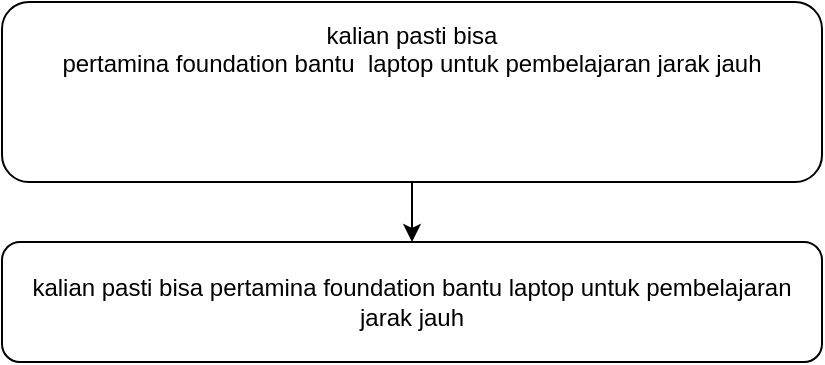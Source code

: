 <mxfile version="14.1.9" type="device"><diagram id="v784VKtAoAaX59sr6y2_" name="Page-1"><mxGraphModel dx="1108" dy="482" grid="1" gridSize="10" guides="1" tooltips="1" connect="1" arrows="1" fold="1" page="1" pageScale="1" pageWidth="827" pageHeight="1169" math="0" shadow="0"><root><mxCell id="0"/><mxCell id="1" parent="0"/><mxCell id="1KNiOCyb68YxS8aXUdBT-7" style="edgeStyle=orthogonalEdgeStyle;rounded=0;orthogonalLoop=1;jettySize=auto;html=1;entryX=0.5;entryY=0;entryDx=0;entryDy=0;" edge="1" parent="1" source="1KNiOCyb68YxS8aXUdBT-4" target="1KNiOCyb68YxS8aXUdBT-5"><mxGeometry relative="1" as="geometry"/></mxCell><mxCell id="1KNiOCyb68YxS8aXUdBT-4" value="&lt;div&gt;&lt;div&gt;&lt;div&gt;&lt;div&gt;&lt;div&gt;kalian pasti bisa&lt;/div&gt;&lt;div&gt;pertamina foundation bantu&amp;nbsp; laptop untuk pembelajaran jarak jauh&lt;/div&gt;&lt;div&gt;&lt;br&gt;&lt;/div&gt;&lt;div&gt;&lt;br&gt;&lt;/div&gt;&lt;div&gt;&lt;br&gt;&lt;/div&gt;&lt;/div&gt;&lt;/div&gt;&lt;/div&gt;&lt;/div&gt;" style="rounded=1;whiteSpace=wrap;html=1;align=center;" vertex="1" parent="1"><mxGeometry x="40" y="50" width="410" height="90" as="geometry"/></mxCell><mxCell id="1KNiOCyb68YxS8aXUdBT-5" value="&lt;div&gt;kalian pasti bisa&amp;nbsp;&lt;span&gt;pertamina foundation bantu laptop untuk pembelajaran jarak jauh&lt;/span&gt;&lt;/div&gt;" style="rounded=1;whiteSpace=wrap;html=1;align=center;" vertex="1" parent="1"><mxGeometry x="40" y="170" width="410" height="60" as="geometry"/></mxCell></root></mxGraphModel></diagram></mxfile>